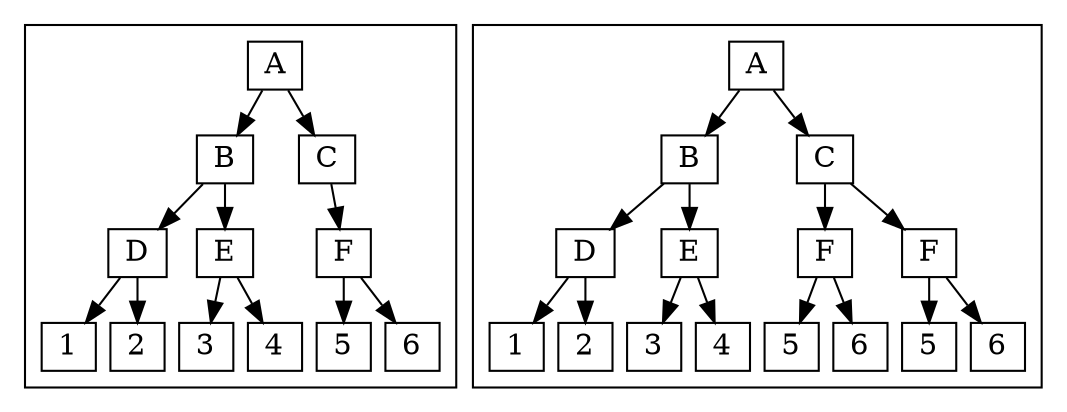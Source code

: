 //            A               A
//          /  \            /   \
//        B     C         B       C
//       / \    |        / \     / \
//      D   E   F       D   E   F   F
//     / \ / \ / \     / \ / \ / \ / \
//     1 2 3 4 5 6     1 2 3 4 5 6 5 6

digraph MerkleTrees {
    // General settings
    rankdir=TB;
    //node [shape=none, style=filled, color=lightblue];
    node [shape=box, width=0, height=0];
    ranksep=0.3;
    nodesep=0.1

subgraph cluster_x {
    // Merkle Tree 1
    A1 [label="A"];
    B1 [label="B"];
    C1 [label="C"];
    D1 [label="D"];
    E1 [label="E"];
    F1 [label="F"];
    x1 [label="1"]; 
    x2 [label="2"]; 
    x3 [label="3"]; 
    x4 [label="4"]; 
    x5 [label="5"]; 
    x6 [label="6"]; 
    
    A1 -> B1;
    A1 -> C1;
    B1 -> D1;
    B1 -> E1;
    C1 -> F1;
    D1 -> {x1, x2};
    E1 -> {x3, x4};
    F1 -> {x5, x6};
}


subgraph cluster_y {
    // Merkle Tree 2
    A2 [label="A"];
    B2 [label="B"];
    C2 [label="C"];
    D2 [label="D"];
    E2 [label="E"];
    F2 [label="F"];
    F2_dup [label = "F" ];
    y1 [label="1"]; 
    y2 [label="2"]; 
    y3 [label="3"]; 
    y4 [label="4"]; 
    y5 [label="5"]; 
    y6 [label="6"]; 
    y5_dup [label="5"]; 
    y6_dup [label="6"]; 
    
    A2 -> B2;
    A2 -> C2;
    B2 -> D2;
    B2 -> E2;
    C2 -> {F2, F2_dup};
    D2 -> {y1, y2};
    E2 -> {y3, y4};
    F2 -> {y5, y6};
    F2_dup -> {y5_dup, y6_dup};
}
}
 
